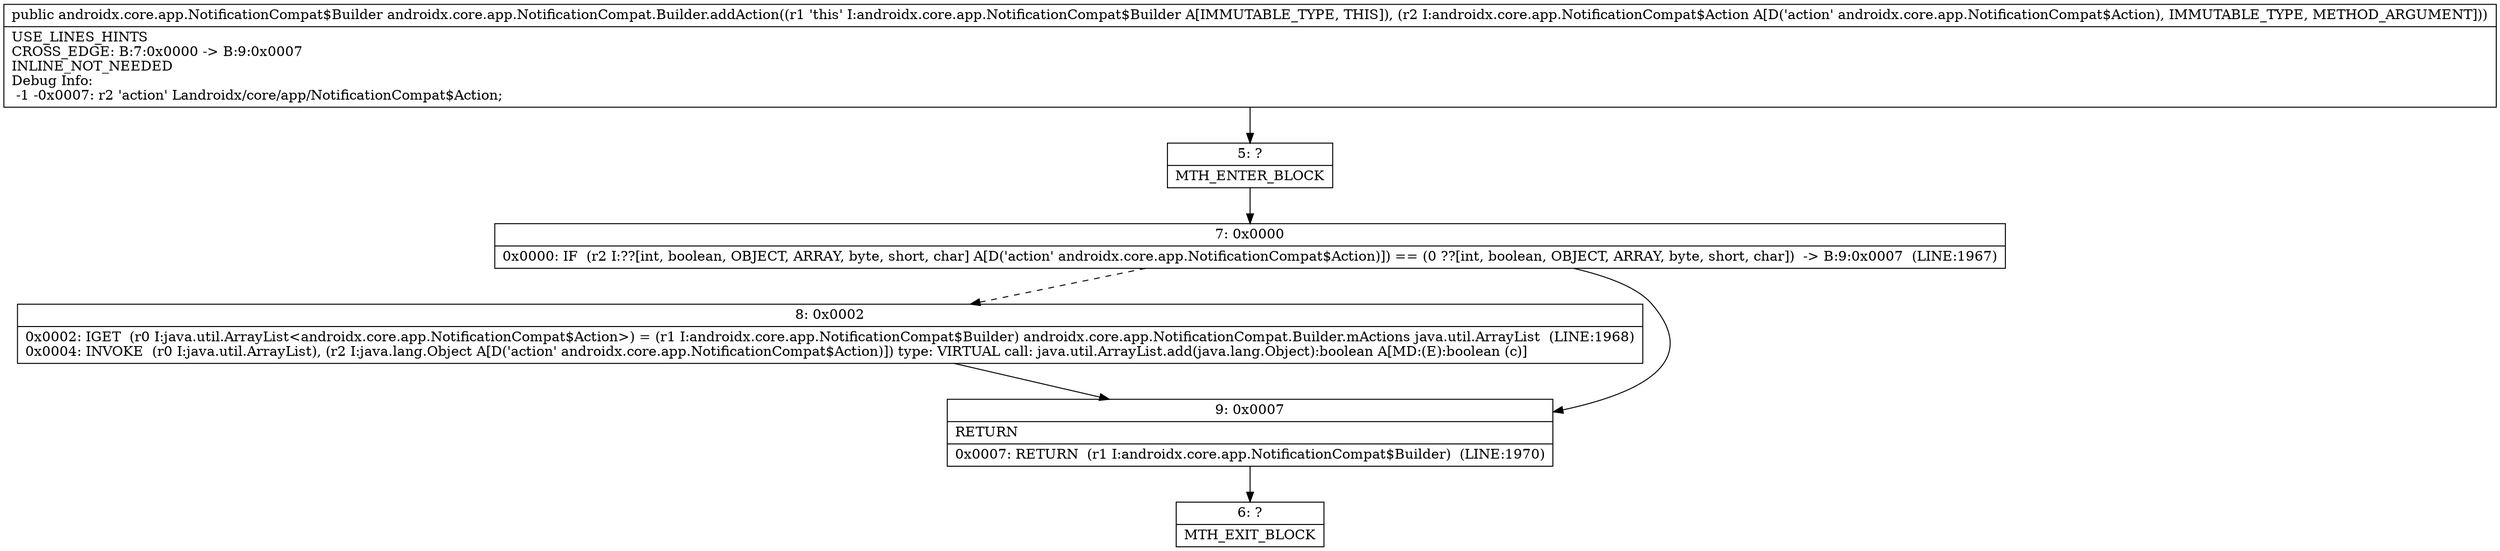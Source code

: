 digraph "CFG forandroidx.core.app.NotificationCompat.Builder.addAction(Landroidx\/core\/app\/NotificationCompat$Action;)Landroidx\/core\/app\/NotificationCompat$Builder;" {
Node_5 [shape=record,label="{5\:\ ?|MTH_ENTER_BLOCK\l}"];
Node_7 [shape=record,label="{7\:\ 0x0000|0x0000: IF  (r2 I:??[int, boolean, OBJECT, ARRAY, byte, short, char] A[D('action' androidx.core.app.NotificationCompat$Action)]) == (0 ??[int, boolean, OBJECT, ARRAY, byte, short, char])  \-\> B:9:0x0007  (LINE:1967)\l}"];
Node_8 [shape=record,label="{8\:\ 0x0002|0x0002: IGET  (r0 I:java.util.ArrayList\<androidx.core.app.NotificationCompat$Action\>) = (r1 I:androidx.core.app.NotificationCompat$Builder) androidx.core.app.NotificationCompat.Builder.mActions java.util.ArrayList  (LINE:1968)\l0x0004: INVOKE  (r0 I:java.util.ArrayList), (r2 I:java.lang.Object A[D('action' androidx.core.app.NotificationCompat$Action)]) type: VIRTUAL call: java.util.ArrayList.add(java.lang.Object):boolean A[MD:(E):boolean (c)]\l}"];
Node_9 [shape=record,label="{9\:\ 0x0007|RETURN\l|0x0007: RETURN  (r1 I:androidx.core.app.NotificationCompat$Builder)  (LINE:1970)\l}"];
Node_6 [shape=record,label="{6\:\ ?|MTH_EXIT_BLOCK\l}"];
MethodNode[shape=record,label="{public androidx.core.app.NotificationCompat$Builder androidx.core.app.NotificationCompat.Builder.addAction((r1 'this' I:androidx.core.app.NotificationCompat$Builder A[IMMUTABLE_TYPE, THIS]), (r2 I:androidx.core.app.NotificationCompat$Action A[D('action' androidx.core.app.NotificationCompat$Action), IMMUTABLE_TYPE, METHOD_ARGUMENT]))  | USE_LINES_HINTS\lCROSS_EDGE: B:7:0x0000 \-\> B:9:0x0007\lINLINE_NOT_NEEDED\lDebug Info:\l  \-1 \-0x0007: r2 'action' Landroidx\/core\/app\/NotificationCompat$Action;\l}"];
MethodNode -> Node_5;Node_5 -> Node_7;
Node_7 -> Node_8[style=dashed];
Node_7 -> Node_9;
Node_8 -> Node_9;
Node_9 -> Node_6;
}

